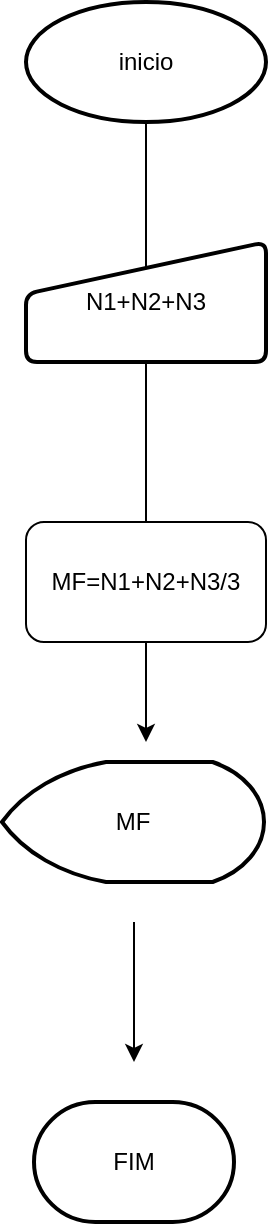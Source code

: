 <mxfile version="20.8.20" type="device"><diagram name="Página-1" id="g2oXaoehx1L2-_uIvjSx"><mxGraphModel dx="833" dy="476" grid="1" gridSize="10" guides="1" tooltips="1" connect="1" arrows="1" fold="1" page="1" pageScale="1" pageWidth="827" pageHeight="1169" math="0" shadow="0"><root><mxCell id="0"/><mxCell id="1" parent="0"/><mxCell id="-IdYc7BtiMenUt8clxOL-19" style="edgeStyle=orthogonalEdgeStyle;rounded=0;orthogonalLoop=1;jettySize=auto;html=1;exitX=0.5;exitY=1;exitDx=0;exitDy=0;exitPerimeter=0;" parent="1" source="-IdYc7BtiMenUt8clxOL-1" edge="1"><mxGeometry relative="1" as="geometry"><mxPoint x="420" y="420" as="targetPoint"/></mxGeometry></mxCell><mxCell id="-IdYc7BtiMenUt8clxOL-1" value="inicio" style="strokeWidth=2;html=1;shape=mxgraph.flowchart.start_1;whiteSpace=wrap;" parent="1" vertex="1"><mxGeometry x="360" y="50" width="120" height="60" as="geometry"/></mxCell><mxCell id="-IdYc7BtiMenUt8clxOL-2" value="N1+N2+N3" style="html=1;strokeWidth=2;shape=manualInput;whiteSpace=wrap;rounded=1;size=26;arcSize=11;" parent="1" vertex="1"><mxGeometry x="360" y="170" width="120" height="60" as="geometry"/></mxCell><mxCell id="-IdYc7BtiMenUt8clxOL-3" value="MF=N1+N2+N3/3" style="rounded=1;whiteSpace=wrap;html=1;" parent="1" vertex="1"><mxGeometry x="360" y="310" width="120" height="60" as="geometry"/></mxCell><mxCell id="-IdYc7BtiMenUt8clxOL-17" style="edgeStyle=orthogonalEdgeStyle;rounded=0;orthogonalLoop=1;jettySize=auto;html=1;exitX=0.5;exitY=1;exitDx=0;exitDy=0;exitPerimeter=0;" parent="1" edge="1"><mxGeometry relative="1" as="geometry"><mxPoint x="414" y="580" as="targetPoint"/><mxPoint x="414" y="510" as="sourcePoint"/></mxGeometry></mxCell><mxCell id="-IdYc7BtiMenUt8clxOL-18" value="FIM" style="strokeWidth=2;html=1;shape=mxgraph.flowchart.terminator;whiteSpace=wrap;" parent="1" vertex="1"><mxGeometry x="364" y="600" width="100" height="60" as="geometry"/></mxCell><mxCell id="ZkAFl_RMf6S_t2sCftoz-1" value="MF" style="strokeWidth=2;html=1;shape=mxgraph.flowchart.display;whiteSpace=wrap;" vertex="1" parent="1"><mxGeometry x="348" y="430" width="131" height="60" as="geometry"/></mxCell></root></mxGraphModel></diagram></mxfile>